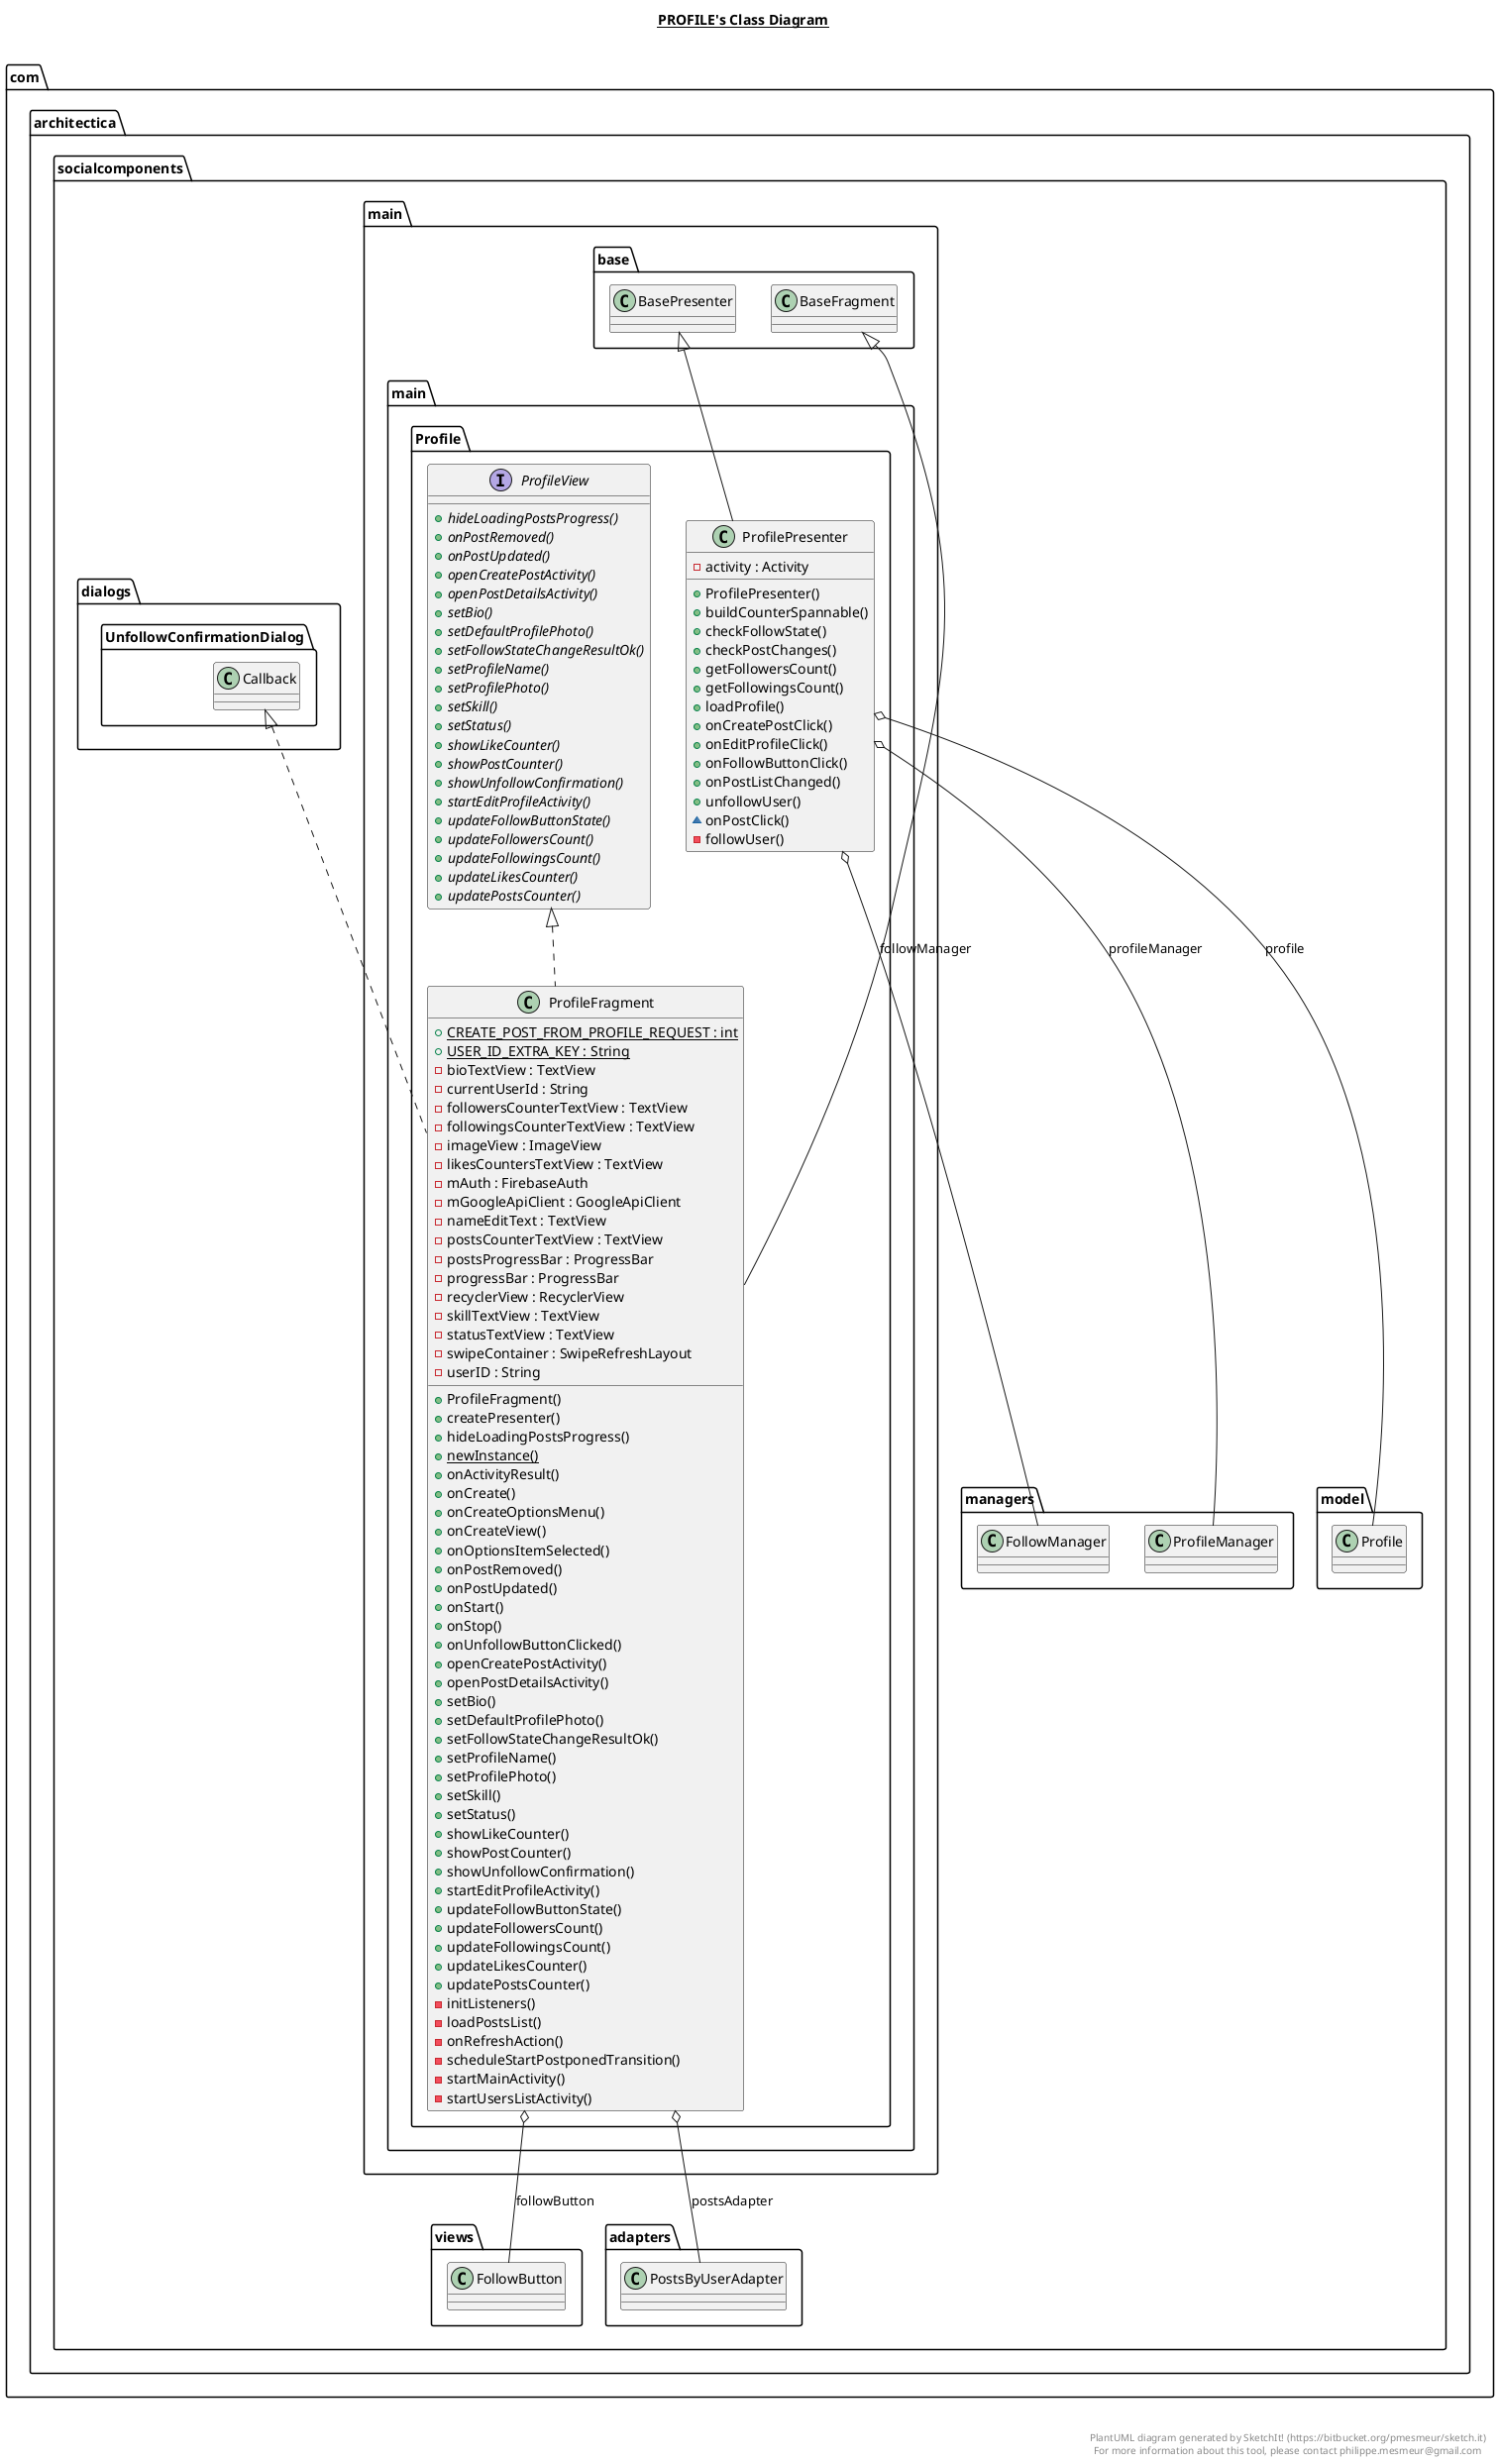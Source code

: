 @startuml

title __PROFILE's Class Diagram__\n

  namespace com.architectica.socialcomponents {
    namespace main.main {
      namespace Profile {
        class com.architectica.socialcomponents.main.main.Profile.ProfileFragment {
            {static} + CREATE_POST_FROM_PROFILE_REQUEST : int
            {static} + USER_ID_EXTRA_KEY : String
            - bioTextView : TextView
            - currentUserId : String
            - followersCounterTextView : TextView
            - followingsCounterTextView : TextView
            - imageView : ImageView
            - likesCountersTextView : TextView
            - mAuth : FirebaseAuth
            - mGoogleApiClient : GoogleApiClient
            - nameEditText : TextView
            - postsCounterTextView : TextView
            - postsProgressBar : ProgressBar
            - progressBar : ProgressBar
            - recyclerView : RecyclerView
            - skillTextView : TextView
            - statusTextView : TextView
            - swipeContainer : SwipeRefreshLayout
            - userID : String
            + ProfileFragment()
            + createPresenter()
            + hideLoadingPostsProgress()
            {static} + newInstance()
            + onActivityResult()
            + onCreate()
            + onCreateOptionsMenu()
            + onCreateView()
            + onOptionsItemSelected()
            + onPostRemoved()
            + onPostUpdated()
            + onStart()
            + onStop()
            + onUnfollowButtonClicked()
            + openCreatePostActivity()
            + openPostDetailsActivity()
            + setBio()
            + setDefaultProfilePhoto()
            + setFollowStateChangeResultOk()
            + setProfileName()
            + setProfilePhoto()
            + setSkill()
            + setStatus()
            + showLikeCounter()
            + showPostCounter()
            + showUnfollowConfirmation()
            + startEditProfileActivity()
            + updateFollowButtonState()
            + updateFollowersCount()
            + updateFollowingsCount()
            + updateLikesCounter()
            + updatePostsCounter()
            - initListeners()
            - loadPostsList()
            - onRefreshAction()
            - scheduleStartPostponedTransition()
            - startMainActivity()
            - startUsersListActivity()
        }
      }
    }
  }
  

  namespace com.architectica.socialcomponents {
    namespace main.main {
      namespace Profile {
        class com.architectica.socialcomponents.main.main.Profile.ProfilePresenter {
            - activity : Activity
            + ProfilePresenter()
            + buildCounterSpannable()
            + checkFollowState()
            + checkPostChanges()
            + getFollowersCount()
            + getFollowingsCount()
            + loadProfile()
            + onCreatePostClick()
            + onEditProfileClick()
            + onFollowButtonClick()
            + onPostListChanged()
            + unfollowUser()
            ~ onPostClick()
            - followUser()
        }
      }
    }
  }
  

  namespace com.architectica.socialcomponents {
    namespace main.main {
      namespace Profile {
        interface com.architectica.socialcomponents.main.main.Profile.ProfileView {
            {abstract} + hideLoadingPostsProgress()
            {abstract} + onPostRemoved()
            {abstract} + onPostUpdated()
            {abstract} + openCreatePostActivity()
            {abstract} + openPostDetailsActivity()
            {abstract} + setBio()
            {abstract} + setDefaultProfilePhoto()
            {abstract} + setFollowStateChangeResultOk()
            {abstract} + setProfileName()
            {abstract} + setProfilePhoto()
            {abstract} + setSkill()
            {abstract} + setStatus()
            {abstract} + showLikeCounter()
            {abstract} + showPostCounter()
            {abstract} + showUnfollowConfirmation()
            {abstract} + startEditProfileActivity()
            {abstract} + updateFollowButtonState()
            {abstract} + updateFollowersCount()
            {abstract} + updateFollowingsCount()
            {abstract} + updateLikesCounter()
            {abstract} + updatePostsCounter()
        }
      }
    }
  }
  

  com.architectica.socialcomponents.main.main.Profile.ProfileFragment .up.|> com.architectica.socialcomponents.dialogs.UnfollowConfirmationDialog.Callback
  com.architectica.socialcomponents.main.main.Profile.ProfileFragment .up.|> com.architectica.socialcomponents.main.main.Profile.ProfileView
  com.architectica.socialcomponents.main.main.Profile.ProfileFragment -up-|> com.architectica.socialcomponents.main.base.BaseFragment
  com.architectica.socialcomponents.main.main.Profile.ProfileFragment o-- com.architectica.socialcomponents.views.FollowButton : followButton
  com.architectica.socialcomponents.main.main.Profile.ProfileFragment o-- com.architectica.socialcomponents.adapters.PostsByUserAdapter : postsAdapter
  com.architectica.socialcomponents.main.main.Profile.ProfilePresenter -up-|> com.architectica.socialcomponents.main.base.BasePresenter
  com.architectica.socialcomponents.main.main.Profile.ProfilePresenter o-- com.architectica.socialcomponents.managers.FollowManager : followManager
  com.architectica.socialcomponents.main.main.Profile.ProfilePresenter o-- com.architectica.socialcomponents.model.Profile : profile
  com.architectica.socialcomponents.main.main.Profile.ProfilePresenter o-- com.architectica.socialcomponents.managers.ProfileManager : profileManager


right footer


PlantUML diagram generated by SketchIt! (https://bitbucket.org/pmesmeur/sketch.it)
For more information about this tool, please contact philippe.mesmeur@gmail.com
endfooter

@enduml

